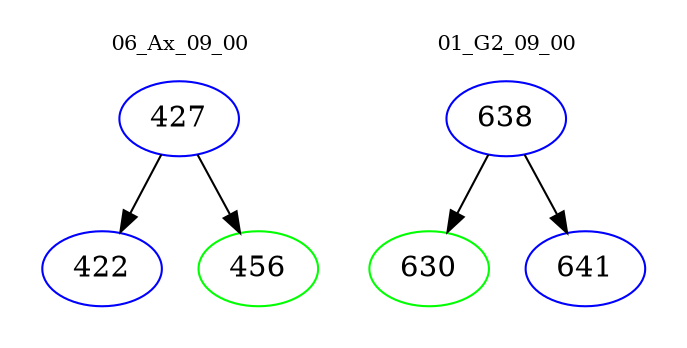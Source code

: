 digraph{
subgraph cluster_0 {
color = white
label = "06_Ax_09_00";
fontsize=10;
T0_427 [label="427", color="blue"]
T0_427 -> T0_422 [color="black"]
T0_422 [label="422", color="blue"]
T0_427 -> T0_456 [color="black"]
T0_456 [label="456", color="green"]
}
subgraph cluster_1 {
color = white
label = "01_G2_09_00";
fontsize=10;
T1_638 [label="638", color="blue"]
T1_638 -> T1_630 [color="black"]
T1_630 [label="630", color="green"]
T1_638 -> T1_641 [color="black"]
T1_641 [label="641", color="blue"]
}
}
